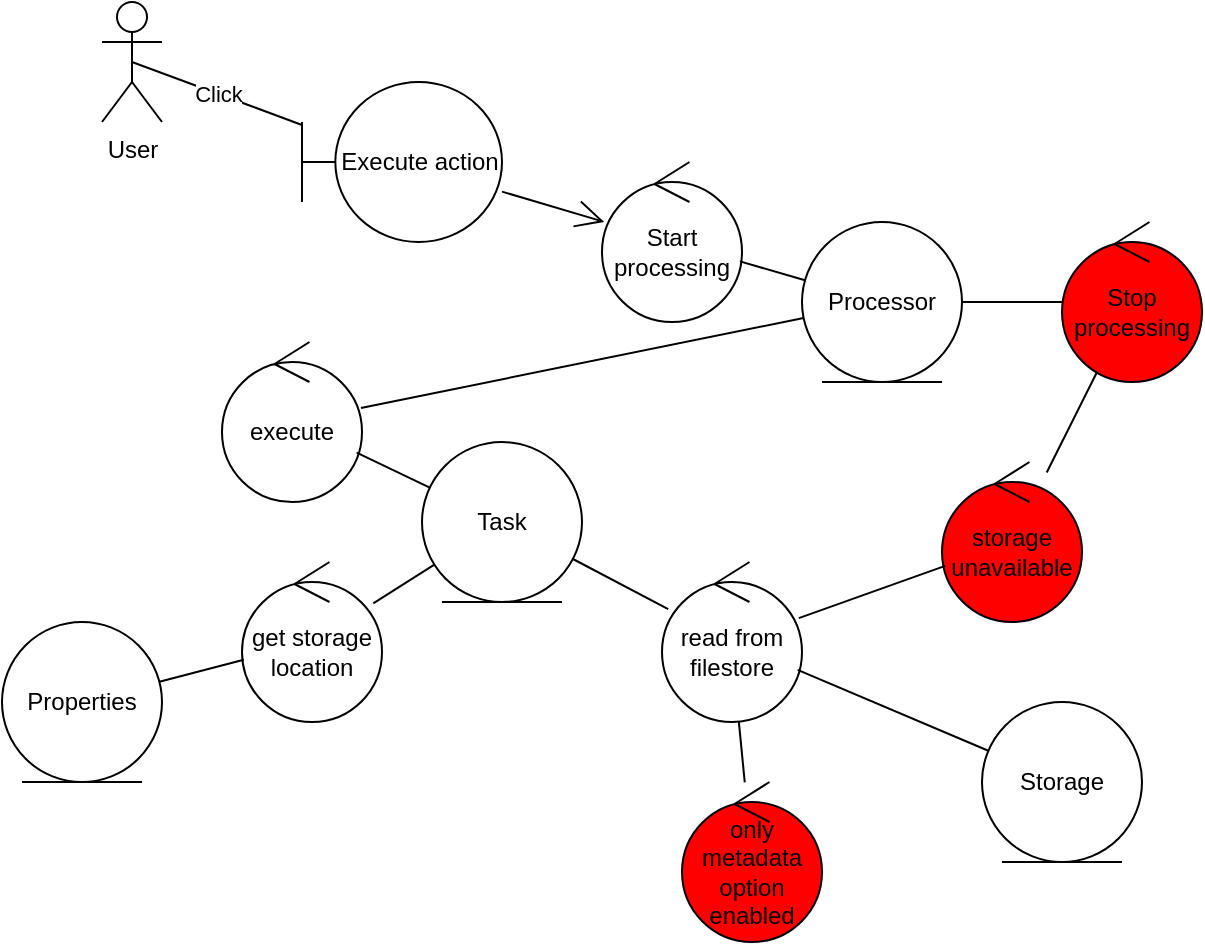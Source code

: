 <mxfile version="12.7.2" type="device"><diagram id="8jXLojxy2FijZEmcbR6y" name="Page-1"><mxGraphModel dx="1422" dy="769" grid="1" gridSize="10" guides="1" tooltips="1" connect="1" arrows="1" fold="1" page="1" pageScale="1" pageWidth="1169" pageHeight="827" math="0" shadow="0"><root><mxCell id="0"/><mxCell id="1" parent="0"/><mxCell id="iPO4pMVoaCJspU5LkBcY-33" value="User" style="shape=umlActor;verticalLabelPosition=bottom;labelBackgroundColor=#ffffff;verticalAlign=top;html=1;" vertex="1" parent="1"><mxGeometry x="250" y="60" width="30" height="60" as="geometry"/></mxCell><mxCell id="iPO4pMVoaCJspU5LkBcY-34" value="Execute action" style="shape=umlBoundary;whiteSpace=wrap;html=1;labelBackgroundColor=none;fillColor=#FFFFFF;" vertex="1" parent="1"><mxGeometry x="350" y="100" width="100" height="80" as="geometry"/></mxCell><mxCell id="iPO4pMVoaCJspU5LkBcY-35" value="Click" style="endArrow=none;html=1;exitX=0.5;exitY=0.5;exitDx=0;exitDy=0;exitPerimeter=0;" edge="1" parent="1" source="iPO4pMVoaCJspU5LkBcY-33" target="iPO4pMVoaCJspU5LkBcY-34"><mxGeometry relative="1" as="geometry"><mxPoint x="365" y="90" as="sourcePoint"/><mxPoint x="510" y="142.051" as="targetPoint"/></mxGeometry></mxCell><mxCell id="iPO4pMVoaCJspU5LkBcY-36" value="&lt;div&gt;Processor&lt;/div&gt;" style="ellipse;shape=umlEntity;whiteSpace=wrap;html=1;labelBackgroundColor=none;fillColor=#FFFFFF;" vertex="1" parent="1"><mxGeometry x="600" y="170" width="80" height="80" as="geometry"/></mxCell><mxCell id="iPO4pMVoaCJspU5LkBcY-37" value="" style="endArrow=open;html=1;startArrow=none;startFill=0;endFill=0;endSize=12;" edge="1" parent="1" source="iPO4pMVoaCJspU5LkBcY-34" target="iPO4pMVoaCJspU5LkBcY-38"><mxGeometry relative="1" as="geometry"><mxPoint x="365" y="90" as="sourcePoint"/><mxPoint x="472.503" y="235.252" as="targetPoint"/></mxGeometry></mxCell><mxCell id="iPO4pMVoaCJspU5LkBcY-38" value="Start processing" style="ellipse;shape=umlControl;whiteSpace=wrap;html=1;" vertex="1" parent="1"><mxGeometry x="500" y="140" width="70" height="80" as="geometry"/></mxCell><mxCell id="iPO4pMVoaCJspU5LkBcY-39" value="" style="endArrow=none;html=1;" edge="1" parent="1" source="iPO4pMVoaCJspU5LkBcY-36" target="iPO4pMVoaCJspU5LkBcY-38"><mxGeometry relative="1" as="geometry"><mxPoint x="525.654" y="-138.2" as="sourcePoint"/><mxPoint x="485" y="-107.5" as="targetPoint"/></mxGeometry></mxCell><mxCell id="iPO4pMVoaCJspU5LkBcY-40" value="Task" style="ellipse;shape=umlEntity;whiteSpace=wrap;html=1;labelBackgroundColor=none;fillColor=#FFFFFF;" vertex="1" parent="1"><mxGeometry x="410" y="280" width="80" height="80" as="geometry"/></mxCell><mxCell id="iPO4pMVoaCJspU5LkBcY-41" value="execute" style="ellipse;shape=umlControl;whiteSpace=wrap;html=1;" vertex="1" parent="1"><mxGeometry x="310" y="230" width="70" height="80" as="geometry"/></mxCell><mxCell id="iPO4pMVoaCJspU5LkBcY-42" value="" style="endArrow=none;html=1;" edge="1" parent="1" source="iPO4pMVoaCJspU5LkBcY-41" target="iPO4pMVoaCJspU5LkBcY-36"><mxGeometry width="50" height="50" relative="1" as="geometry"><mxPoint x="568.609" y="330.672" as="sourcePoint"/><mxPoint x="561.549" y="289.294" as="targetPoint"/></mxGeometry></mxCell><mxCell id="iPO4pMVoaCJspU5LkBcY-43" value="" style="endArrow=none;html=1;" edge="1" parent="1" source="iPO4pMVoaCJspU5LkBcY-41" target="iPO4pMVoaCJspU5LkBcY-40"><mxGeometry width="50" height="50" relative="1" as="geometry"><mxPoint x="616.886" y="358.785" as="sourcePoint"/><mxPoint x="656.879" y="302.641" as="targetPoint"/></mxGeometry></mxCell><mxCell id="iPO4pMVoaCJspU5LkBcY-44" value="read from filestore" style="ellipse;shape=umlControl;whiteSpace=wrap;html=1;" vertex="1" parent="1"><mxGeometry x="530" y="340" width="70" height="80" as="geometry"/></mxCell><mxCell id="iPO4pMVoaCJspU5LkBcY-45" value="" style="endArrow=none;html=1;" edge="1" parent="1" source="iPO4pMVoaCJspU5LkBcY-44" target="iPO4pMVoaCJspU5LkBcY-40"><mxGeometry relative="1" as="geometry"><mxPoint x="466.603" y="642.81" as="sourcePoint"/><mxPoint x="674.884" y="529.154" as="targetPoint"/></mxGeometry></mxCell><mxCell id="iPO4pMVoaCJspU5LkBcY-46" value="" style="endArrow=none;html=1;" edge="1" parent="1" source="iPO4pMVoaCJspU5LkBcY-47" target="iPO4pMVoaCJspU5LkBcY-44"><mxGeometry relative="1" as="geometry"><mxPoint x="655.444" y="353.071" as="sourcePoint"/><mxPoint x="740.265" y="536.155" as="targetPoint"/></mxGeometry></mxCell><mxCell id="iPO4pMVoaCJspU5LkBcY-47" value="&lt;div&gt;Storage&lt;/div&gt;" style="ellipse;shape=umlEntity;whiteSpace=wrap;html=1;labelBackgroundColor=none;fillColor=#FFFFFF;" vertex="1" parent="1"><mxGeometry x="690" y="410" width="80" height="80" as="geometry"/></mxCell><mxCell id="iPO4pMVoaCJspU5LkBcY-48" value="Properties" style="ellipse;shape=umlEntity;whiteSpace=wrap;html=1;labelBackgroundColor=none;fillColor=#FFFFFF;" vertex="1" parent="1"><mxGeometry x="200" y="370" width="80" height="80" as="geometry"/></mxCell><mxCell id="iPO4pMVoaCJspU5LkBcY-49" value="get storage location" style="ellipse;shape=umlControl;whiteSpace=wrap;html=1;" vertex="1" parent="1"><mxGeometry x="320" y="340" width="70" height="80" as="geometry"/></mxCell><mxCell id="iPO4pMVoaCJspU5LkBcY-50" value="" style="endArrow=none;html=1;" edge="1" parent="1" source="iPO4pMVoaCJspU5LkBcY-48" target="iPO4pMVoaCJspU5LkBcY-49"><mxGeometry width="50" height="50" relative="1" as="geometry"><mxPoint x="387.364" y="295.23" as="sourcePoint"/><mxPoint x="423.886" y="312.803" as="targetPoint"/></mxGeometry></mxCell><mxCell id="iPO4pMVoaCJspU5LkBcY-51" value="" style="endArrow=none;html=1;" edge="1" parent="1" source="iPO4pMVoaCJspU5LkBcY-49" target="iPO4pMVoaCJspU5LkBcY-40"><mxGeometry width="50" height="50" relative="1" as="geometry"><mxPoint x="387.364" y="295.23" as="sourcePoint"/><mxPoint x="423.886" y="312.803" as="targetPoint"/></mxGeometry></mxCell><mxCell id="iPO4pMVoaCJspU5LkBcY-52" value="storage unavailable" style="ellipse;shape=umlControl;whiteSpace=wrap;html=1;fillColor=#FF0000;" vertex="1" parent="1"><mxGeometry x="670" y="290" width="70" height="80" as="geometry"/></mxCell><mxCell id="iPO4pMVoaCJspU5LkBcY-53" value="" style="endArrow=none;html=1;" edge="1" parent="1" source="iPO4pMVoaCJspU5LkBcY-52" target="iPO4pMVoaCJspU5LkBcY-44"><mxGeometry relative="1" as="geometry"><mxPoint x="690.081" y="417.46" as="sourcePoint"/><mxPoint x="619.936" y="412.409" as="targetPoint"/></mxGeometry></mxCell><mxCell id="iPO4pMVoaCJspU5LkBcY-54" value="Stop processing" style="ellipse;shape=umlControl;whiteSpace=wrap;html=1;fillColor=#FF0000;" vertex="1" parent="1"><mxGeometry x="730" y="170" width="70" height="80" as="geometry"/></mxCell><mxCell id="iPO4pMVoaCJspU5LkBcY-55" value="" style="endArrow=none;html=1;" edge="1" parent="1" source="iPO4pMVoaCJspU5LkBcY-54" target="iPO4pMVoaCJspU5LkBcY-52"><mxGeometry relative="1" as="geometry"><mxPoint x="648.66" y="346.34" as="sourcePoint"/><mxPoint x="680" y="310" as="targetPoint"/></mxGeometry></mxCell><mxCell id="iPO4pMVoaCJspU5LkBcY-56" value="" style="endArrow=none;html=1;" edge="1" parent="1" source="iPO4pMVoaCJspU5LkBcY-54" target="iPO4pMVoaCJspU5LkBcY-36"><mxGeometry relative="1" as="geometry"><mxPoint x="758.66" y="236.34" as="sourcePoint"/><mxPoint x="701.34" y="293.66" as="targetPoint"/></mxGeometry></mxCell><mxCell id="iPO4pMVoaCJspU5LkBcY-57" value="only metadata option enabled" style="ellipse;shape=umlControl;whiteSpace=wrap;html=1;fillColor=#FF0000;" vertex="1" parent="1"><mxGeometry x="540" y="450" width="70" height="80" as="geometry"/></mxCell><mxCell id="iPO4pMVoaCJspU5LkBcY-58" value="" style="endArrow=none;html=1;" edge="1" parent="1" source="iPO4pMVoaCJspU5LkBcY-44" target="iPO4pMVoaCJspU5LkBcY-57"><mxGeometry relative="1" as="geometry"><mxPoint x="681.604" y="351.972" as="sourcePoint"/><mxPoint x="608.407" y="378.069" as="targetPoint"/></mxGeometry></mxCell></root></mxGraphModel></diagram></mxfile>
